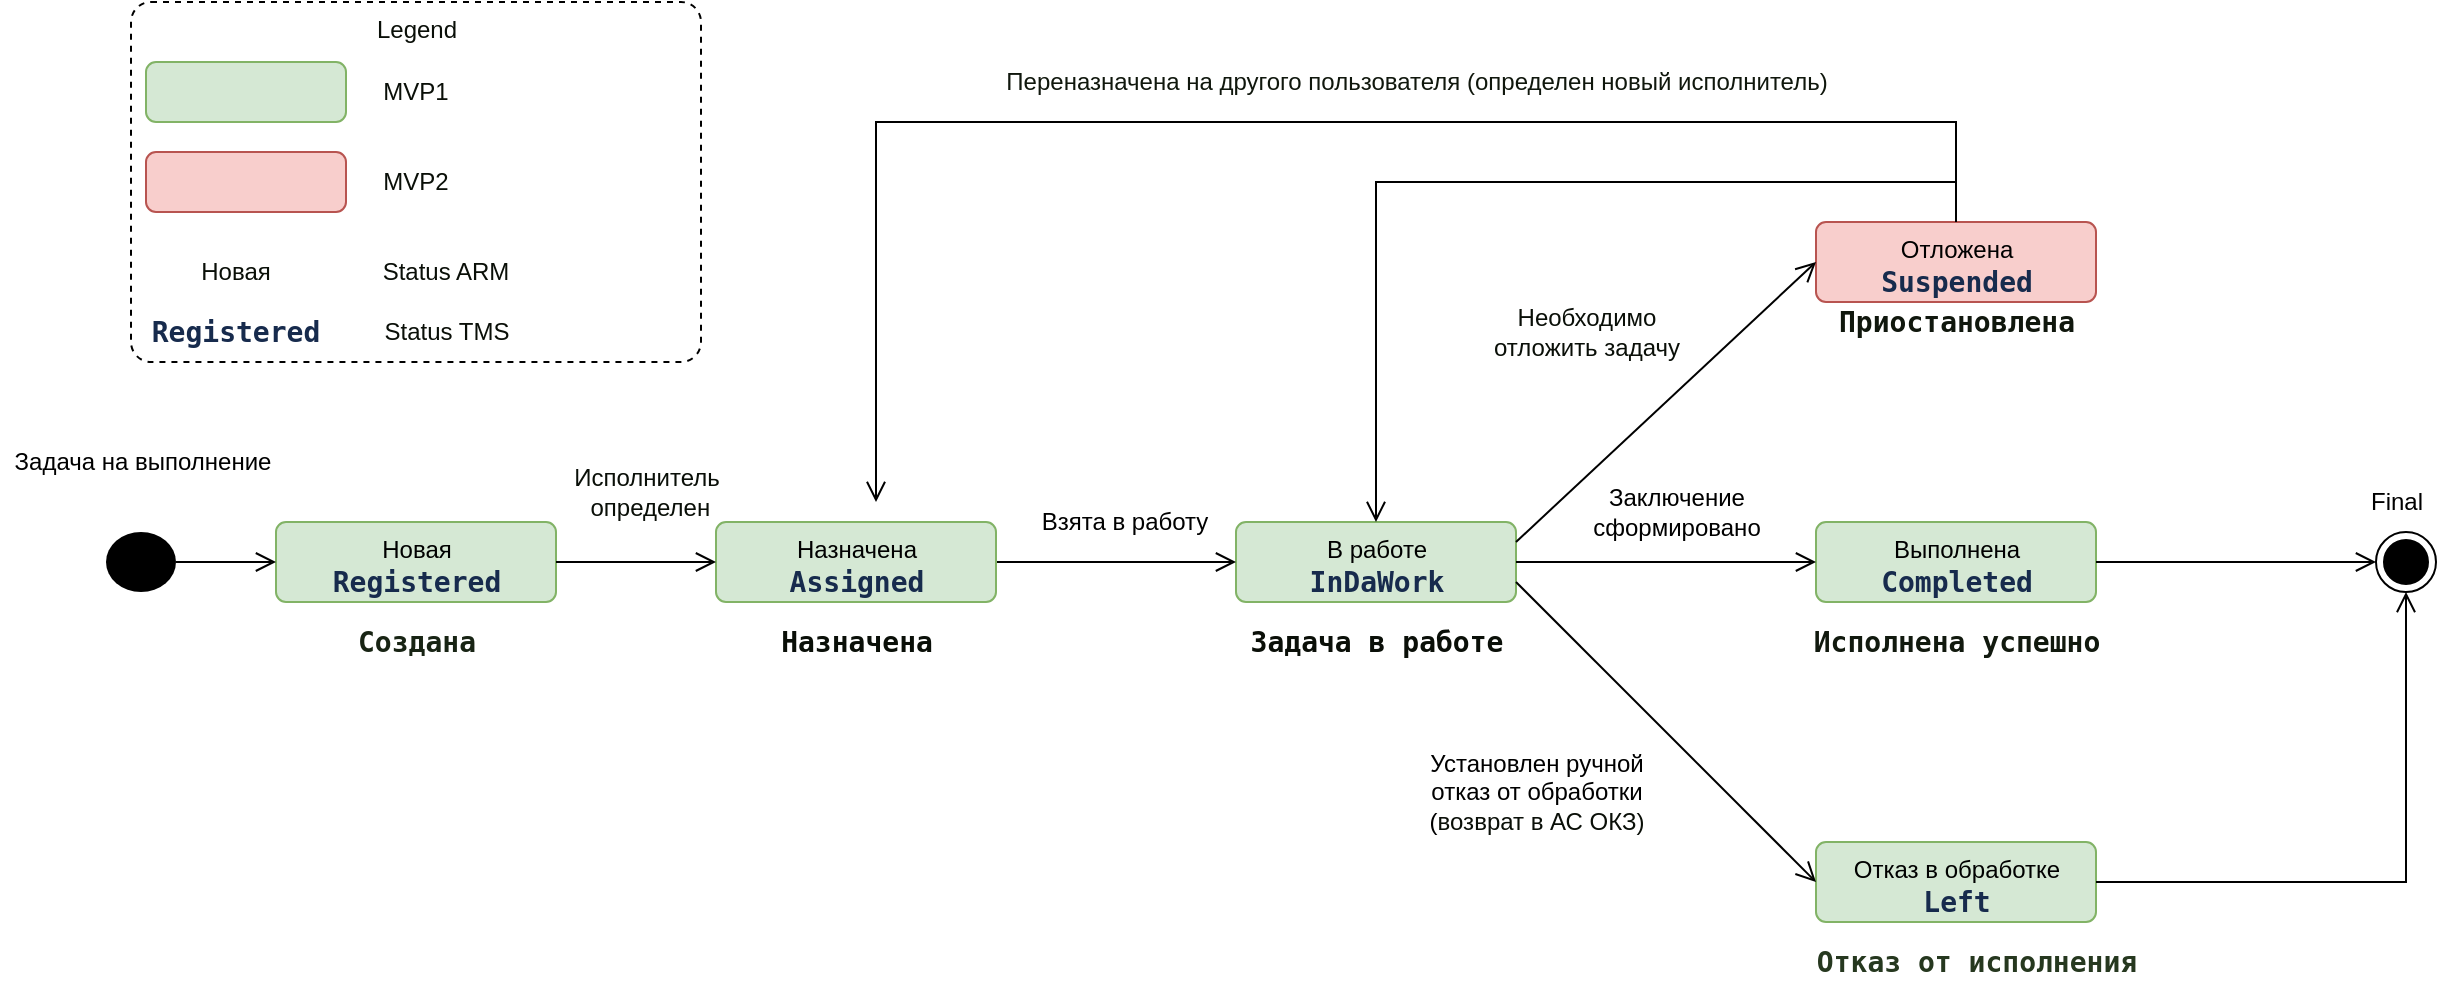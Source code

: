 <mxfile version="17.4.0" type="device"><diagram id="LdFGRc_kqgLXnmR-StgI" name="Page-1"><mxGraphModel dx="1944" dy="1756" grid="1" gridSize="10" guides="1" tooltips="1" connect="1" arrows="1" fold="1" page="1" pageScale="1" pageWidth="827" pageHeight="1169" math="0" shadow="0"><root><mxCell id="0"/><mxCell id="1" parent="0"/><mxCell id="v3-UvP3omn3i55OBMA_V-2" value="Задача на выполнение" style="text;html=1;align=center;verticalAlign=middle;resizable=0;points=[];autosize=1;strokeColor=none;fillColor=none;" vertex="1" parent="1"><mxGeometry x="-197.5" y="80" width="140" height="20" as="geometry"/></mxCell><mxCell id="v3-UvP3omn3i55OBMA_V-6" value="Новая" style="html=1;align=center;verticalAlign=top;rounded=1;absoluteArcSize=1;arcSize=10;dashed=0;fillColor=#d5e8d4;strokeColor=#82b366;" vertex="1" parent="1"><mxGeometry x="-60" y="120" width="140" height="40" as="geometry"/></mxCell><mxCell id="v3-UvP3omn3i55OBMA_V-7" value="В работе" style="html=1;align=center;verticalAlign=top;rounded=1;absoluteArcSize=1;arcSize=10;dashed=0;fillColor=#d5e8d4;strokeColor=#82b366;" vertex="1" parent="1"><mxGeometry x="420" y="120" width="140" height="40" as="geometry"/></mxCell><mxCell id="v3-UvP3omn3i55OBMA_V-8" value="Выполнена" style="html=1;align=center;verticalAlign=top;rounded=1;absoluteArcSize=1;arcSize=10;dashed=0;fillColor=#d5e8d4;strokeColor=#82b366;" vertex="1" parent="1"><mxGeometry x="710" y="120" width="140" height="40" as="geometry"/></mxCell><mxCell id="v3-UvP3omn3i55OBMA_V-9" value="Отказ в обработке" style="html=1;align=center;verticalAlign=top;rounded=1;absoluteArcSize=1;arcSize=10;dashed=0;fillColor=#d5e8d4;strokeColor=#82b366;" vertex="1" parent="1"><mxGeometry x="710" y="280" width="140" height="40" as="geometry"/></mxCell><mxCell id="v3-UvP3omn3i55OBMA_V-10" value="" style="ellipse;html=1;shape=endState;fillColor=#000000;strokeColor=#000000;" vertex="1" parent="1"><mxGeometry x="990" y="125" width="30" height="30" as="geometry"/></mxCell><mxCell id="v3-UvP3omn3i55OBMA_V-11" value="" style="ellipse;fillColor=#000000;strokeColor=none;" vertex="1" parent="1"><mxGeometry x="-145" y="125" width="35" height="30" as="geometry"/></mxCell><mxCell id="v3-UvP3omn3i55OBMA_V-19" value="" style="endArrow=open;startArrow=none;endFill=0;startFill=0;endSize=8;html=1;verticalAlign=bottom;labelBackgroundColor=none;strokeWidth=1;rounded=0;entryX=0;entryY=0.5;entryDx=0;entryDy=0;exitX=1;exitY=0.75;exitDx=0;exitDy=0;" edge="1" parent="1" source="v3-UvP3omn3i55OBMA_V-7" target="v3-UvP3omn3i55OBMA_V-9"><mxGeometry width="160" relative="1" as="geometry"><mxPoint x="450" y="210" as="sourcePoint"/><mxPoint x="610" y="210" as="targetPoint"/></mxGeometry></mxCell><mxCell id="v3-UvP3omn3i55OBMA_V-21" value="" style="endArrow=open;startArrow=none;endFill=0;startFill=0;endSize=8;html=1;verticalAlign=bottom;labelBackgroundColor=none;strokeWidth=1;rounded=0;entryX=0;entryY=0.5;entryDx=0;entryDy=0;exitX=1;exitY=0.5;exitDx=0;exitDy=0;" edge="1" parent="1" source="v3-UvP3omn3i55OBMA_V-7" target="v3-UvP3omn3i55OBMA_V-8"><mxGeometry width="160" relative="1" as="geometry"><mxPoint x="580" y="160" as="sourcePoint"/><mxPoint x="700" y="220" as="targetPoint"/></mxGeometry></mxCell><mxCell id="v3-UvP3omn3i55OBMA_V-22" value="" style="endArrow=open;startArrow=none;endFill=0;startFill=0;endSize=8;html=1;verticalAlign=bottom;labelBackgroundColor=none;strokeWidth=1;rounded=0;exitX=1;exitY=0.5;exitDx=0;exitDy=0;" edge="1" parent="1" source="v3-UvP3omn3i55OBMA_V-51" target="v3-UvP3omn3i55OBMA_V-7"><mxGeometry width="160" relative="1" as="geometry"><mxPoint x="590" y="170" as="sourcePoint"/><mxPoint x="710" y="230" as="targetPoint"/></mxGeometry></mxCell><mxCell id="v3-UvP3omn3i55OBMA_V-24" value="" style="endArrow=open;startArrow=none;endFill=0;startFill=0;endSize=8;html=1;verticalAlign=bottom;labelBackgroundColor=none;strokeWidth=1;rounded=0;entryX=0;entryY=0.5;entryDx=0;entryDy=0;exitX=1;exitY=0.5;exitDx=0;exitDy=0;" edge="1" parent="1" source="v3-UvP3omn3i55OBMA_V-11" target="v3-UvP3omn3i55OBMA_V-6"><mxGeometry width="160" relative="1" as="geometry"><mxPoint x="370" y="175" as="sourcePoint"/><mxPoint x="490" y="235" as="targetPoint"/></mxGeometry></mxCell><mxCell id="v3-UvP3omn3i55OBMA_V-25" value="" style="endArrow=open;startArrow=none;endFill=0;startFill=0;endSize=8;html=1;verticalAlign=bottom;labelBackgroundColor=none;strokeWidth=1;rounded=0;entryX=0;entryY=0.5;entryDx=0;entryDy=0;exitX=1;exitY=0.5;exitDx=0;exitDy=0;" edge="1" parent="1" source="v3-UvP3omn3i55OBMA_V-8" target="v3-UvP3omn3i55OBMA_V-10"><mxGeometry width="160" relative="1" as="geometry"><mxPoint x="610" y="190" as="sourcePoint"/><mxPoint x="730" y="250" as="targetPoint"/></mxGeometry></mxCell><mxCell id="v3-UvP3omn3i55OBMA_V-26" value="" style="endArrow=open;startArrow=none;endFill=0;startFill=0;endSize=8;html=1;verticalAlign=bottom;labelBackgroundColor=none;strokeWidth=1;rounded=0;entryX=0.5;entryY=1;entryDx=0;entryDy=0;exitX=1;exitY=0.5;exitDx=0;exitDy=0;" edge="1" parent="1" source="v3-UvP3omn3i55OBMA_V-9" target="v3-UvP3omn3i55OBMA_V-10"><mxGeometry width="160" relative="1" as="geometry"><mxPoint x="620" y="200" as="sourcePoint"/><mxPoint x="740" y="260" as="targetPoint"/><Array as="points"><mxPoint x="1005" y="300"/></Array></mxGeometry></mxCell><mxCell id="v3-UvP3omn3i55OBMA_V-27" value="Final" style="text;html=1;align=center;verticalAlign=middle;resizable=0;points=[];autosize=1;strokeColor=none;fillColor=none;" vertex="1" parent="1"><mxGeometry x="980" y="100" width="40" height="20" as="geometry"/></mxCell><mxCell id="v3-UvP3omn3i55OBMA_V-30" value="Взята в работу" style="text;html=1;align=center;verticalAlign=middle;resizable=0;points=[];autosize=1;strokeColor=none;fillColor=none;" vertex="1" parent="1"><mxGeometry x="314" y="110" width="100" height="20" as="geometry"/></mxCell><mxCell id="v3-UvP3omn3i55OBMA_V-31" value="Установлен ручной &lt;br&gt;отказ от обработки &lt;br&gt;(&lt;span style=&quot;color: rgb(10 , 15 , 8)&quot;&gt;возврат в АС ОКЗ)&lt;/span&gt;" style="text;html=1;align=center;verticalAlign=middle;resizable=0;points=[];autosize=1;strokeColor=none;fillColor=none;" vertex="1" parent="1"><mxGeometry x="510" y="230" width="120" height="50" as="geometry"/></mxCell><mxCell id="v3-UvP3omn3i55OBMA_V-32" value="Заключение &lt;br&gt;сформировано" style="text;html=1;align=center;verticalAlign=middle;resizable=0;points=[];autosize=1;strokeColor=none;fillColor=none;" vertex="1" parent="1"><mxGeometry x="590" y="100" width="100" height="30" as="geometry"/></mxCell><mxCell id="v3-UvP3omn3i55OBMA_V-33" value="Отложена" style="html=1;align=center;verticalAlign=top;rounded=1;absoluteArcSize=1;arcSize=10;dashed=0;fillColor=#f8cecc;strokeColor=#b85450;" vertex="1" parent="1"><mxGeometry x="710" y="-30" width="140" height="40" as="geometry"/></mxCell><mxCell id="v3-UvP3omn3i55OBMA_V-34" value="" style="endArrow=open;startArrow=none;endFill=0;startFill=0;endSize=8;html=1;verticalAlign=bottom;labelBackgroundColor=none;strokeWidth=1;rounded=0;entryX=0;entryY=0.5;entryDx=0;entryDy=0;exitX=1;exitY=0.25;exitDx=0;exitDy=0;" edge="1" parent="1" source="v3-UvP3omn3i55OBMA_V-7" target="v3-UvP3omn3i55OBMA_V-33"><mxGeometry width="160" relative="1" as="geometry"><mxPoint x="570" y="150" as="sourcePoint"/><mxPoint x="700" y="150" as="targetPoint"/></mxGeometry></mxCell><mxCell id="v3-UvP3omn3i55OBMA_V-40" value="&lt;pre title=&quot;&quot; style=&quot;margin-top: 0px ; margin-bottom: 0px ; padding: 0px ; font-family: &amp;#34;confluenceinstalledfont&amp;#34; , monospace ; color: rgb(23 , 43 , 77) ; font-size: 14px ; text-align: left&quot;&gt;&lt;b&gt;InDaWork&lt;/b&gt;&lt;/pre&gt;" style="text;html=1;align=center;verticalAlign=middle;resizable=0;points=[];autosize=1;strokeColor=none;fillColor=none;" vertex="1" parent="1"><mxGeometry x="450" y="140" width="80" height="20" as="geometry"/></mxCell><mxCell id="v3-UvP3omn3i55OBMA_V-41" value="&lt;pre title=&quot;&quot; style=&quot;margin-top: 0px ; margin-bottom: 0px ; padding: 0px ; font-family: &amp;quot;confluenceinstalledfont&amp;quot; , monospace ; color: rgb(23 , 43 , 77) ; font-size: 14px ; text-align: left&quot;&gt;Completed&lt;/pre&gt;" style="text;html=1;align=center;verticalAlign=middle;resizable=0;points=[];autosize=1;strokeColor=none;fillColor=none;fontStyle=1" vertex="1" parent="1"><mxGeometry x="740" y="140" width="80" height="20" as="geometry"/></mxCell><mxCell id="v3-UvP3omn3i55OBMA_V-42" value="&lt;pre title=&quot;&quot; style=&quot;margin-top: 0px ; margin-bottom: 0px ; padding: 0px ; font-family: &amp;quot;confluenceinstalledfont&amp;quot; , monospace ; color: rgb(23 , 43 , 77) ; font-size: 14px ; text-align: left&quot;&gt;Left&lt;/pre&gt;" style="text;html=1;align=center;verticalAlign=middle;resizable=0;points=[];autosize=1;strokeColor=none;fillColor=none;fontStyle=1" vertex="1" parent="1"><mxGeometry x="755" y="300" width="50" height="20" as="geometry"/></mxCell><mxCell id="v3-UvP3omn3i55OBMA_V-43" value="&lt;pre title=&quot;&quot; style=&quot;margin-top: 0px ; margin-bottom: 0px ; padding: 0px ; font-family: &amp;#34;confluenceinstalledfont&amp;#34; , monospace ; font-size: 14px ; text-align: left&quot;&gt;&lt;font color=&quot;#26381f&quot;&gt;&lt;b&gt;Отказ от исполнения&lt;/b&gt;&lt;/font&gt;&lt;/pre&gt;" style="text;html=1;align=center;verticalAlign=middle;resizable=0;points=[];autosize=1;strokeColor=none;fillColor=none;fontStyle=0" vertex="1" parent="1"><mxGeometry x="710" y="330" width="160" height="20" as="geometry"/></mxCell><mxCell id="v3-UvP3omn3i55OBMA_V-44" value="&lt;pre title=&quot;&quot; style=&quot;margin-top: 0px ; margin-bottom: 0px ; padding: 0px ; font-family: &amp;#34;confluenceinstalledfont&amp;#34; , monospace ; font-size: 14px ; text-align: left&quot;&gt;&lt;b&gt;&lt;font color=&quot;#11190e&quot;&gt;Исполнена успешно&lt;/font&gt;&lt;/b&gt;&lt;/pre&gt;" style="text;html=1;align=center;verticalAlign=middle;resizable=0;points=[];autosize=1;strokeColor=none;fillColor=none;fontColor=#26381F;" vertex="1" parent="1"><mxGeometry x="705" y="170" width="150" height="20" as="geometry"/></mxCell><mxCell id="v3-UvP3omn3i55OBMA_V-45" value="&lt;pre title=&quot;&quot; style=&quot;margin-top: 0px ; margin-bottom: 0px ; padding: 0px ; font-family: &amp;#34;confluenceinstalledfont&amp;#34; , monospace ; font-size: 14px ; text-align: left&quot;&gt;&lt;b&gt;&lt;font color=&quot;#0a0f08&quot;&gt;Задача в работе&lt;/font&gt;&lt;/b&gt;&lt;/pre&gt;" style="text;html=1;align=center;verticalAlign=middle;resizable=0;points=[];autosize=1;strokeColor=none;fillColor=none;fontColor=#11190E;" vertex="1" parent="1"><mxGeometry x="425" y="170" width="130" height="20" as="geometry"/></mxCell><mxCell id="v3-UvP3omn3i55OBMA_V-46" value="&lt;pre style=&quot;margin-top: 0px ; margin-bottom: 0px ; padding: 0px ; font-family: &amp;#34;confluenceinstalledfont&amp;#34; , monospace ; font-size: 14px ; text-align: left ; background-color: rgb(255 , 255 , 255)&quot;&gt;&lt;b&gt;&lt;font color=&quot;#182414&quot;&gt;Создана&lt;/font&gt;&lt;/b&gt;&lt;/pre&gt;" style="text;html=1;align=center;verticalAlign=middle;resizable=0;points=[];autosize=1;strokeColor=none;fillColor=none;fontColor=#0A0F08;" vertex="1" parent="1"><mxGeometry x="-25" y="170" width="70" height="20" as="geometry"/></mxCell><mxCell id="v3-UvP3omn3i55OBMA_V-47" value="&lt;pre title=&quot;&quot; style=&quot;margin-top: 0px ; margin-bottom: 0px ; padding: 0px ; font-family: &amp;#34;confluenceinstalledfont&amp;#34; , monospace ; color: rgb(23 , 43 , 77) ; font-size: 14px ; text-align: left&quot;&gt;&lt;b&gt;Suspended&lt;/b&gt;&lt;/pre&gt;" style="text;html=1;align=center;verticalAlign=middle;resizable=0;points=[];autosize=1;strokeColor=none;fillColor=none;fontColor=#182414;" vertex="1" parent="1"><mxGeometry x="740" y="-10" width="80" height="20" as="geometry"/></mxCell><mxCell id="v3-UvP3omn3i55OBMA_V-48" value="&lt;pre title=&quot;&quot; style=&quot;margin-top: 0px ; margin-bottom: 0px ; padding: 0px ; font-family: &amp;#34;confluenceinstalledfont&amp;#34; , monospace ; font-size: 14px ; text-align: left&quot;&gt;&lt;b&gt;&lt;font color=&quot;#10170d&quot;&gt;Приостановлена&lt;/font&gt;&lt;/b&gt;&lt;/pre&gt;" style="text;html=1;align=center;verticalAlign=middle;resizable=0;points=[];autosize=1;strokeColor=none;fillColor=none;fontColor=#182414;" vertex="1" parent="1"><mxGeometry x="720" y="10" width="120" height="20" as="geometry"/></mxCell><mxCell id="v3-UvP3omn3i55OBMA_V-49" value="Переназначена на другого пользователя (определен новый исполнитель)" style="text;html=1;align=center;verticalAlign=middle;resizable=0;points=[];autosize=1;strokeColor=none;fillColor=none;fontColor=#10170D;" vertex="1" parent="1"><mxGeometry x="295" y="-110" width="430" height="20" as="geometry"/></mxCell><mxCell id="v3-UvP3omn3i55OBMA_V-51" value="Назначена" style="html=1;align=center;verticalAlign=top;rounded=1;absoluteArcSize=1;arcSize=10;dashed=0;fillColor=#d5e8d4;strokeColor=#82b366;" vertex="1" parent="1"><mxGeometry x="160" y="120" width="140" height="40" as="geometry"/></mxCell><mxCell id="v3-UvP3omn3i55OBMA_V-52" value="&lt;pre title=&quot;&quot; style=&quot;margin-top: 0px ; margin-bottom: 0px ; padding: 0px ; font-family: &amp;#34;confluenceinstalledfont&amp;#34; , monospace ; color: rgb(23 , 43 , 77) ; font-size: 14px ; text-align: left&quot;&gt;&lt;b&gt;Assigned&lt;/b&gt;&lt;/pre&gt;" style="text;html=1;align=center;verticalAlign=middle;resizable=0;points=[];autosize=1;strokeColor=none;fillColor=none;fontColor=#10170D;" vertex="1" parent="1"><mxGeometry x="190" y="140" width="80" height="20" as="geometry"/></mxCell><mxCell id="v3-UvP3omn3i55OBMA_V-56" value="&lt;pre title=&quot;&quot; style=&quot;margin-top: 0px ; margin-bottom: 0px ; padding: 0px ; font-family: &amp;#34;confluenceinstalledfont&amp;#34; , monospace ; font-size: 14px ; text-align: left&quot;&gt;&lt;b&gt;&lt;font color=&quot;#0a0f08&quot;&gt;Назначена&lt;/font&gt;&lt;/b&gt;&lt;/pre&gt;" style="text;html=1;align=center;verticalAlign=middle;resizable=0;points=[];autosize=1;strokeColor=none;fillColor=none;fontColor=#10170D;" vertex="1" parent="1"><mxGeometry x="190" y="170" width="80" height="20" as="geometry"/></mxCell><mxCell id="v3-UvP3omn3i55OBMA_V-58" value="" style="endArrow=open;startArrow=none;endFill=0;startFill=0;endSize=8;html=1;verticalAlign=bottom;labelBackgroundColor=none;strokeWidth=1;rounded=0;exitX=1;exitY=0.5;exitDx=0;exitDy=0;entryX=0;entryY=0.5;entryDx=0;entryDy=0;" edge="1" parent="1" source="v3-UvP3omn3i55OBMA_V-6" target="v3-UvP3omn3i55OBMA_V-51"><mxGeometry width="160" relative="1" as="geometry"><mxPoint x="-100.0" y="150" as="sourcePoint"/><mxPoint x="150" y="140" as="targetPoint"/></mxGeometry></mxCell><mxCell id="v3-UvP3omn3i55OBMA_V-59" value="" style="endArrow=open;startArrow=none;endFill=0;startFill=0;endSize=8;html=1;verticalAlign=bottom;labelBackgroundColor=none;strokeWidth=1;rounded=0;exitX=0.5;exitY=0;exitDx=0;exitDy=0;" edge="1" parent="1" source="v3-UvP3omn3i55OBMA_V-33"><mxGeometry width="160" relative="1" as="geometry"><mxPoint x="-90.0" y="160" as="sourcePoint"/><mxPoint x="240" y="110" as="targetPoint"/><Array as="points"><mxPoint x="780" y="-80"/><mxPoint x="240" y="-80"/></Array></mxGeometry></mxCell><mxCell id="v3-UvP3omn3i55OBMA_V-60" value="Исполнитель&lt;br&gt;&amp;nbsp;определен" style="text;html=1;align=center;verticalAlign=middle;resizable=0;points=[];autosize=1;strokeColor=none;fillColor=none;fontColor=#0A0F08;" vertex="1" parent="1"><mxGeometry x="80" y="90" width="90" height="30" as="geometry"/></mxCell><mxCell id="v3-UvP3omn3i55OBMA_V-61" value="Необходимо &lt;br&gt;отложить задачу" style="text;html=1;align=center;verticalAlign=middle;resizable=0;points=[];autosize=1;strokeColor=none;fillColor=none;fontColor=#0A0F08;" vertex="1" parent="1"><mxGeometry x="540" y="10" width="110" height="30" as="geometry"/></mxCell><mxCell id="v3-UvP3omn3i55OBMA_V-64" value="Legend" style="html=1;align=center;verticalAlign=top;rounded=1;absoluteArcSize=1;arcSize=20;dashed=1;fontColor=#0A0F08;" vertex="1" parent="1"><mxGeometry x="-132.5" y="-140" width="285" height="180" as="geometry"/></mxCell><mxCell id="v3-UvP3omn3i55OBMA_V-65" value="" style="html=1;align=center;verticalAlign=top;rounded=1;absoluteArcSize=1;arcSize=10;dashed=0;fillColor=#d5e8d4;strokeColor=#82b366;" vertex="1" parent="1"><mxGeometry x="-125" y="-110" width="100" height="30" as="geometry"/></mxCell><mxCell id="v3-UvP3omn3i55OBMA_V-66" value="" style="html=1;align=center;verticalAlign=top;rounded=1;absoluteArcSize=1;arcSize=10;dashed=0;fillColor=#f8cecc;strokeColor=#b85450;" vertex="1" parent="1"><mxGeometry x="-125" y="-65" width="100" height="30" as="geometry"/></mxCell><mxCell id="v3-UvP3omn3i55OBMA_V-67" value="MVP1" style="text;html=1;strokeColor=none;fillColor=none;align=center;verticalAlign=middle;whiteSpace=wrap;rounded=0;fontColor=#0A0F08;" vertex="1" parent="1"><mxGeometry x="-20" y="-110" width="60" height="30" as="geometry"/></mxCell><mxCell id="v3-UvP3omn3i55OBMA_V-70" value="MVP2" style="text;html=1;strokeColor=none;fillColor=none;align=center;verticalAlign=middle;whiteSpace=wrap;rounded=0;fontColor=#0A0F08;" vertex="1" parent="1"><mxGeometry x="-20" y="-65" width="60" height="30" as="geometry"/></mxCell><mxCell id="v3-UvP3omn3i55OBMA_V-71" value="Новая" style="text;html=1;strokeColor=none;fillColor=none;align=center;verticalAlign=middle;whiteSpace=wrap;rounded=0;fontColor=#0A0F08;" vertex="1" parent="1"><mxGeometry x="-110" y="-20" width="60" height="30" as="geometry"/></mxCell><mxCell id="v3-UvP3omn3i55OBMA_V-72" value="Status ARM" style="text;html=1;strokeColor=none;fillColor=none;align=center;verticalAlign=middle;whiteSpace=wrap;rounded=0;fontColor=#0A0F08;" vertex="1" parent="1"><mxGeometry x="-30" y="-20" width="110" height="30" as="geometry"/></mxCell><mxCell id="v3-UvP3omn3i55OBMA_V-73" value="Status TMS" style="text;html=1;strokeColor=none;fillColor=none;align=center;verticalAlign=middle;whiteSpace=wrap;rounded=0;fontColor=#0A0F08;" vertex="1" parent="1"><mxGeometry x="-22.5" y="10" width="95" height="30" as="geometry"/></mxCell><mxCell id="v3-UvP3omn3i55OBMA_V-75" value="&lt;pre style=&quot;margin-top: 0px ; margin-bottom: 0px ; padding: 0px ; font-family: &amp;#34;confluenceinstalledfont&amp;#34; , monospace ; color: rgb(23 , 43 , 77) ; font-size: 14px ; text-align: left ; background-color: rgb(255 , 255 , 255)&quot;&gt;&lt;b&gt;Registered&lt;/b&gt;&lt;/pre&gt;" style="text;html=1;strokeColor=none;fillColor=none;align=center;verticalAlign=middle;whiteSpace=wrap;rounded=0;fontColor=#0A0F08;" vertex="1" parent="1"><mxGeometry x="-110" y="10" width="60" height="30" as="geometry"/></mxCell><mxCell id="v3-UvP3omn3i55OBMA_V-76" value="&lt;pre style=&quot;margin-top: 0px ; margin-bottom: 0px ; padding: 0px ; font-family: &amp;#34;confluenceinstalledfont&amp;#34; , monospace ; color: rgb(23 , 43 , 77) ; font-size: 14px ; text-align: left&quot;&gt;Registered&lt;/pre&gt;" style="text;align=center;verticalAlign=middle;resizable=0;points=[];autosize=1;strokeColor=none;fillColor=none;fontColor=default;fontStyle=1;html=1;labelBackgroundColor=#D5E8D4;" vertex="1" parent="1"><mxGeometry x="-35" y="140" width="90" height="20" as="geometry"/></mxCell><mxCell id="v3-UvP3omn3i55OBMA_V-77" value="" style="endArrow=open;startArrow=none;endFill=0;startFill=0;endSize=8;html=1;verticalAlign=bottom;labelBackgroundColor=none;strokeWidth=1;rounded=0;exitX=0.5;exitY=0;exitDx=0;exitDy=0;entryX=0.5;entryY=0;entryDx=0;entryDy=0;" edge="1" parent="1" source="v3-UvP3omn3i55OBMA_V-33" target="v3-UvP3omn3i55OBMA_V-7"><mxGeometry width="160" relative="1" as="geometry"><mxPoint x="790" y="-20" as="sourcePoint"/><mxPoint x="250" y="120" as="targetPoint"/><Array as="points"><mxPoint x="780" y="-50"/><mxPoint x="490" y="-50"/></Array></mxGeometry></mxCell></root></mxGraphModel></diagram></mxfile>